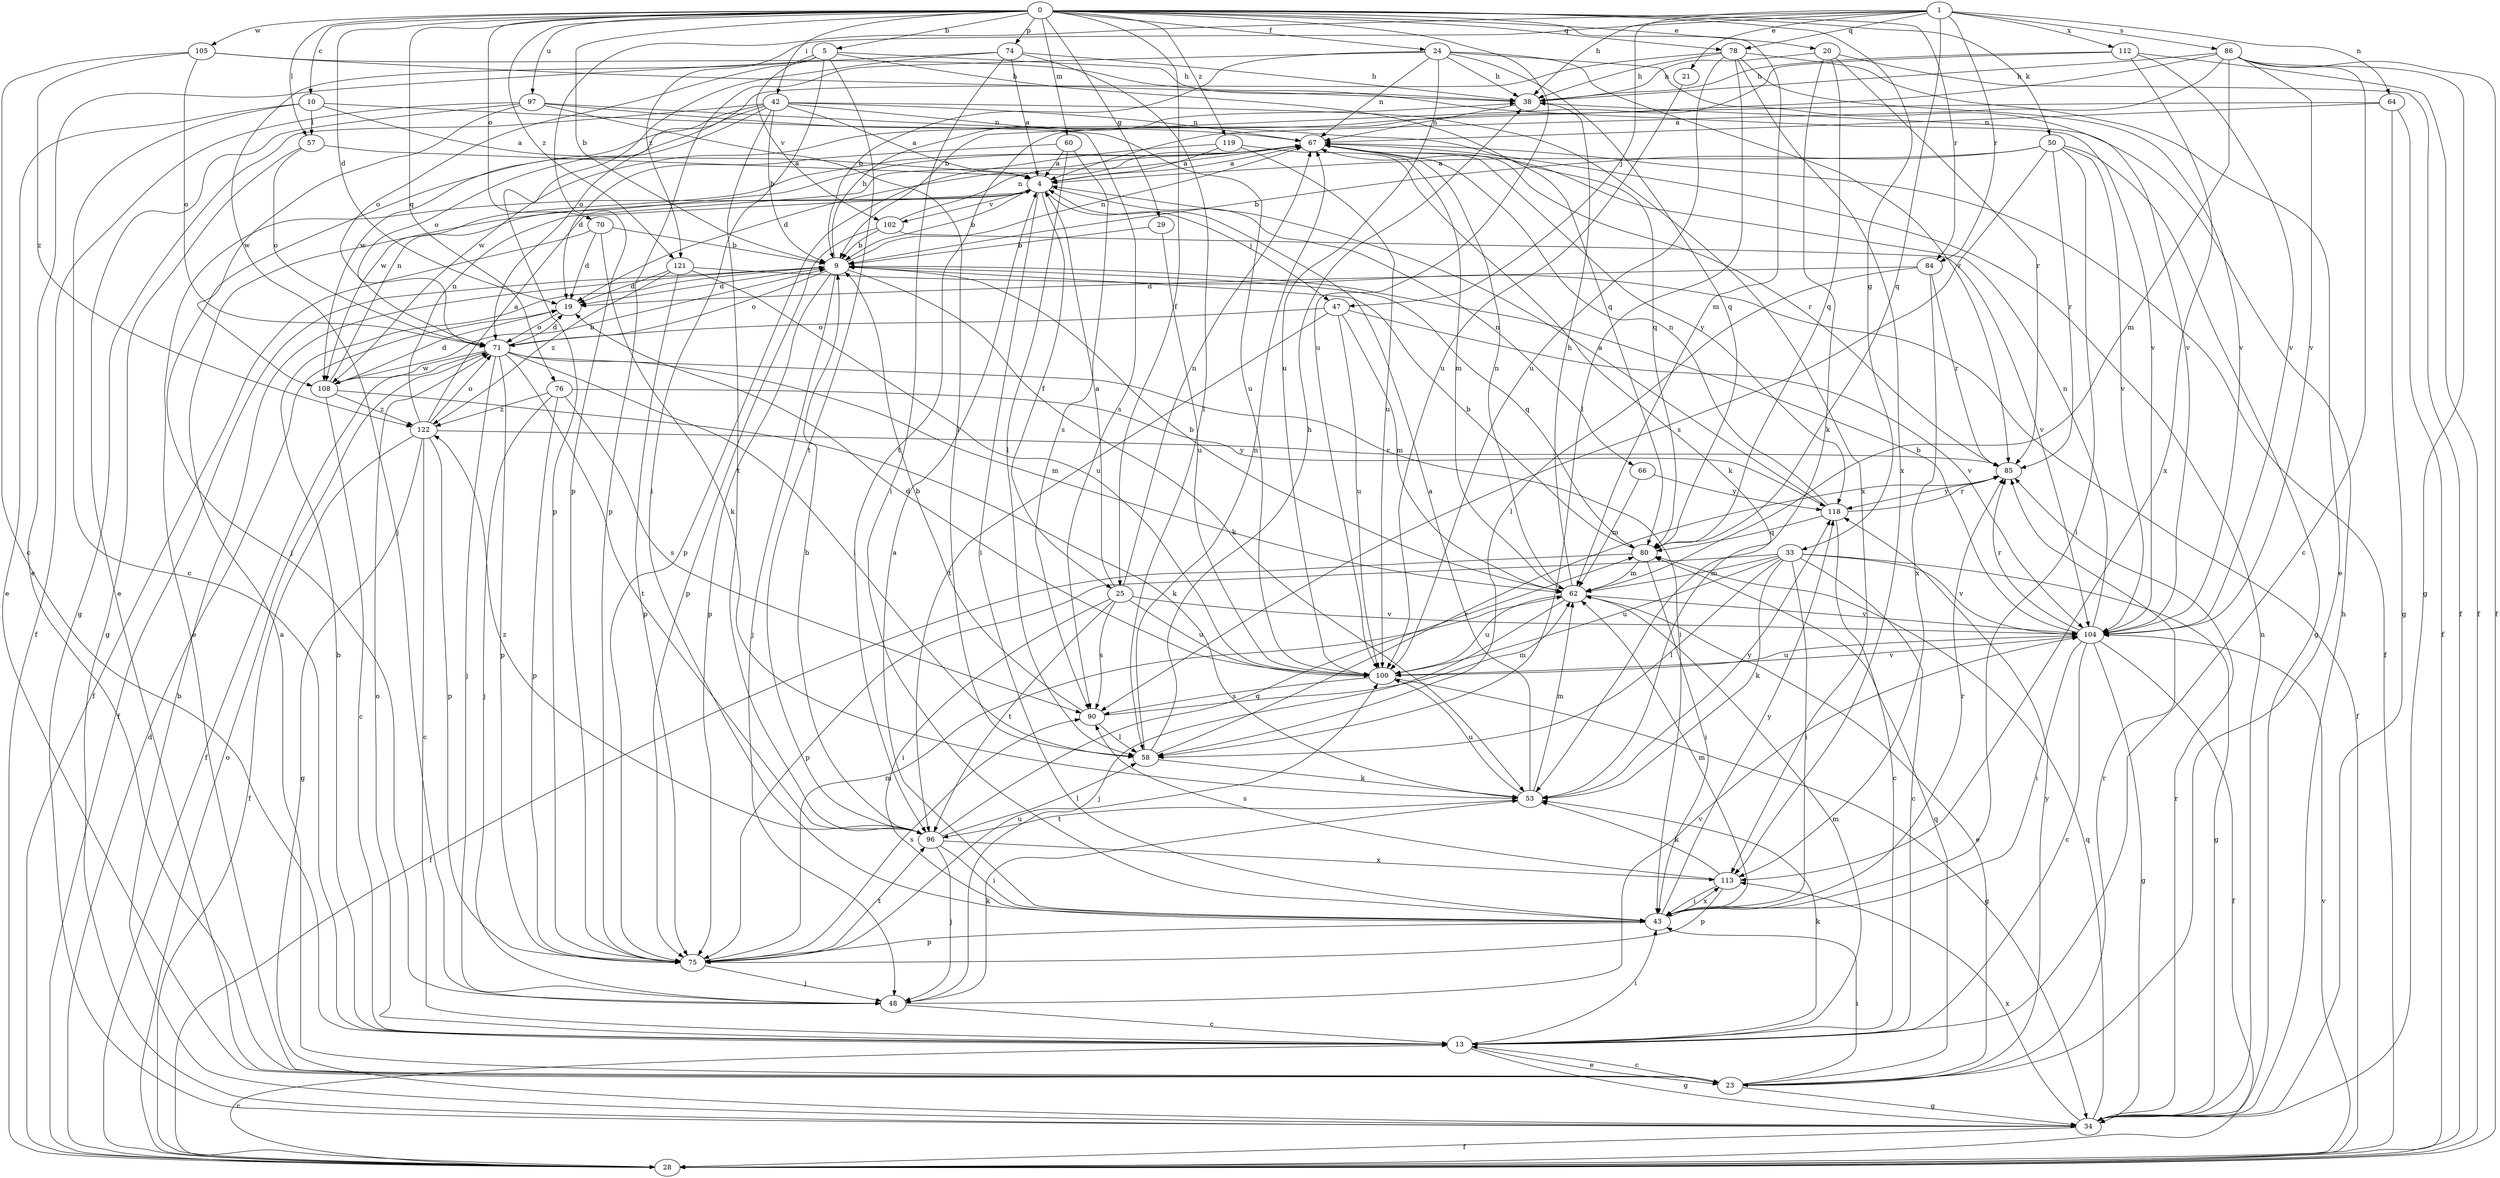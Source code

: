strict digraph  {
0;
1;
4;
5;
9;
10;
13;
19;
20;
21;
23;
24;
25;
28;
29;
33;
34;
38;
42;
43;
47;
48;
50;
53;
57;
58;
60;
62;
64;
66;
67;
70;
71;
74;
75;
76;
78;
80;
84;
85;
86;
90;
96;
97;
100;
102;
104;
105;
108;
112;
113;
118;
119;
121;
122;
0 -> 5  [label=b];
0 -> 9  [label=b];
0 -> 10  [label=c];
0 -> 19  [label=d];
0 -> 20  [label=e];
0 -> 24  [label=f];
0 -> 25  [label=f];
0 -> 29  [label=g];
0 -> 33  [label=g];
0 -> 42  [label=i];
0 -> 50  [label=k];
0 -> 57  [label=l];
0 -> 60  [label=m];
0 -> 62  [label=m];
0 -> 70  [label=o];
0 -> 74  [label=p];
0 -> 76  [label=q];
0 -> 78  [label=q];
0 -> 84  [label=r];
0 -> 97  [label=u];
0 -> 100  [label=u];
0 -> 105  [label=w];
0 -> 119  [label=z];
0 -> 121  [label=z];
1 -> 21  [label=e];
1 -> 38  [label=h];
1 -> 47  [label=j];
1 -> 64  [label=n];
1 -> 75  [label=p];
1 -> 78  [label=q];
1 -> 80  [label=q];
1 -> 84  [label=r];
1 -> 86  [label=s];
1 -> 112  [label=x];
1 -> 121  [label=z];
4 -> 9  [label=b];
4 -> 23  [label=e];
4 -> 25  [label=f];
4 -> 43  [label=i];
4 -> 47  [label=j];
4 -> 66  [label=n];
4 -> 102  [label=v];
5 -> 38  [label=h];
5 -> 43  [label=i];
5 -> 48  [label=j];
5 -> 71  [label=o];
5 -> 80  [label=q];
5 -> 96  [label=t];
5 -> 102  [label=v];
9 -> 19  [label=d];
9 -> 28  [label=f];
9 -> 38  [label=h];
9 -> 48  [label=j];
9 -> 53  [label=k];
9 -> 67  [label=n];
9 -> 71  [label=o];
9 -> 75  [label=p];
9 -> 80  [label=q];
10 -> 4  [label=a];
10 -> 13  [label=c];
10 -> 23  [label=e];
10 -> 57  [label=l];
10 -> 80  [label=q];
13 -> 9  [label=b];
13 -> 23  [label=e];
13 -> 34  [label=g];
13 -> 43  [label=i];
13 -> 53  [label=k];
13 -> 62  [label=m];
13 -> 71  [label=o];
19 -> 71  [label=o];
20 -> 28  [label=f];
20 -> 38  [label=h];
20 -> 53  [label=k];
20 -> 80  [label=q];
20 -> 85  [label=r];
21 -> 100  [label=u];
23 -> 4  [label=a];
23 -> 13  [label=c];
23 -> 34  [label=g];
23 -> 43  [label=i];
23 -> 80  [label=q];
23 -> 85  [label=r];
23 -> 118  [label=y];
24 -> 9  [label=b];
24 -> 38  [label=h];
24 -> 67  [label=n];
24 -> 75  [label=p];
24 -> 80  [label=q];
24 -> 85  [label=r];
24 -> 100  [label=u];
24 -> 104  [label=v];
25 -> 4  [label=a];
25 -> 43  [label=i];
25 -> 67  [label=n];
25 -> 90  [label=s];
25 -> 96  [label=t];
25 -> 100  [label=u];
25 -> 104  [label=v];
28 -> 13  [label=c];
28 -> 19  [label=d];
28 -> 71  [label=o];
28 -> 104  [label=v];
29 -> 9  [label=b];
29 -> 100  [label=u];
33 -> 13  [label=c];
33 -> 34  [label=g];
33 -> 43  [label=i];
33 -> 53  [label=k];
33 -> 58  [label=l];
33 -> 62  [label=m];
33 -> 75  [label=p];
33 -> 100  [label=u];
33 -> 104  [label=v];
34 -> 9  [label=b];
34 -> 28  [label=f];
34 -> 38  [label=h];
34 -> 67  [label=n];
34 -> 80  [label=q];
34 -> 85  [label=r];
34 -> 113  [label=x];
38 -> 67  [label=n];
42 -> 4  [label=a];
42 -> 9  [label=b];
42 -> 34  [label=g];
42 -> 48  [label=j];
42 -> 67  [label=n];
42 -> 71  [label=o];
42 -> 96  [label=t];
42 -> 100  [label=u];
42 -> 108  [label=w];
42 -> 113  [label=x];
43 -> 4  [label=a];
43 -> 62  [label=m];
43 -> 75  [label=p];
43 -> 85  [label=r];
43 -> 113  [label=x];
43 -> 118  [label=y];
47 -> 62  [label=m];
47 -> 71  [label=o];
47 -> 96  [label=t];
47 -> 100  [label=u];
47 -> 104  [label=v];
48 -> 13  [label=c];
48 -> 53  [label=k];
48 -> 104  [label=v];
50 -> 4  [label=a];
50 -> 9  [label=b];
50 -> 34  [label=g];
50 -> 43  [label=i];
50 -> 85  [label=r];
50 -> 90  [label=s];
50 -> 104  [label=v];
53 -> 4  [label=a];
53 -> 62  [label=m];
53 -> 96  [label=t];
53 -> 100  [label=u];
53 -> 118  [label=y];
57 -> 4  [label=a];
57 -> 34  [label=g];
57 -> 71  [label=o];
58 -> 38  [label=h];
58 -> 53  [label=k];
58 -> 67  [label=n];
58 -> 85  [label=r];
60 -> 4  [label=a];
60 -> 19  [label=d];
60 -> 58  [label=l];
60 -> 90  [label=s];
62 -> 9  [label=b];
62 -> 23  [label=e];
62 -> 38  [label=h];
62 -> 48  [label=j];
62 -> 67  [label=n];
62 -> 100  [label=u];
62 -> 104  [label=v];
64 -> 28  [label=f];
64 -> 34  [label=g];
64 -> 67  [label=n];
64 -> 108  [label=w];
66 -> 62  [label=m];
66 -> 118  [label=y];
67 -> 4  [label=a];
67 -> 19  [label=d];
67 -> 28  [label=f];
67 -> 62  [label=m];
67 -> 85  [label=r];
67 -> 108  [label=w];
67 -> 118  [label=y];
70 -> 9  [label=b];
70 -> 19  [label=d];
70 -> 28  [label=f];
70 -> 53  [label=k];
71 -> 19  [label=d];
71 -> 28  [label=f];
71 -> 43  [label=i];
71 -> 48  [label=j];
71 -> 58  [label=l];
71 -> 62  [label=m];
71 -> 75  [label=p];
71 -> 96  [label=t];
71 -> 108  [label=w];
74 -> 4  [label=a];
74 -> 23  [label=e];
74 -> 38  [label=h];
74 -> 43  [label=i];
74 -> 58  [label=l];
74 -> 75  [label=p];
75 -> 48  [label=j];
75 -> 62  [label=m];
75 -> 90  [label=s];
75 -> 96  [label=t];
75 -> 100  [label=u];
76 -> 48  [label=j];
76 -> 75  [label=p];
76 -> 90  [label=s];
76 -> 118  [label=y];
76 -> 122  [label=z];
78 -> 23  [label=e];
78 -> 38  [label=h];
78 -> 58  [label=l];
78 -> 71  [label=o];
78 -> 100  [label=u];
78 -> 104  [label=v];
78 -> 113  [label=x];
80 -> 9  [label=b];
80 -> 28  [label=f];
80 -> 43  [label=i];
80 -> 62  [label=m];
84 -> 19  [label=d];
84 -> 58  [label=l];
84 -> 85  [label=r];
84 -> 113  [label=x];
85 -> 118  [label=y];
86 -> 4  [label=a];
86 -> 13  [label=c];
86 -> 28  [label=f];
86 -> 34  [label=g];
86 -> 38  [label=h];
86 -> 62  [label=m];
86 -> 96  [label=t];
86 -> 104  [label=v];
90 -> 9  [label=b];
90 -> 58  [label=l];
90 -> 62  [label=m];
96 -> 9  [label=b];
96 -> 43  [label=i];
96 -> 48  [label=j];
96 -> 58  [label=l];
96 -> 80  [label=q];
96 -> 113  [label=x];
96 -> 122  [label=z];
97 -> 23  [label=e];
97 -> 28  [label=f];
97 -> 58  [label=l];
97 -> 67  [label=n];
97 -> 90  [label=s];
97 -> 108  [label=w];
100 -> 19  [label=d];
100 -> 34  [label=g];
100 -> 90  [label=s];
100 -> 104  [label=v];
102 -> 9  [label=b];
102 -> 67  [label=n];
102 -> 75  [label=p];
102 -> 104  [label=v];
104 -> 9  [label=b];
104 -> 13  [label=c];
104 -> 28  [label=f];
104 -> 34  [label=g];
104 -> 43  [label=i];
104 -> 67  [label=n];
104 -> 85  [label=r];
104 -> 100  [label=u];
105 -> 13  [label=c];
105 -> 38  [label=h];
105 -> 71  [label=o];
105 -> 104  [label=v];
105 -> 122  [label=z];
108 -> 9  [label=b];
108 -> 13  [label=c];
108 -> 19  [label=d];
108 -> 53  [label=k];
108 -> 67  [label=n];
108 -> 122  [label=z];
112 -> 9  [label=b];
112 -> 28  [label=f];
112 -> 38  [label=h];
112 -> 104  [label=v];
112 -> 113  [label=x];
113 -> 43  [label=i];
113 -> 53  [label=k];
113 -> 75  [label=p];
113 -> 90  [label=s];
118 -> 4  [label=a];
118 -> 13  [label=c];
118 -> 67  [label=n];
118 -> 80  [label=q];
118 -> 85  [label=r];
119 -> 4  [label=a];
119 -> 53  [label=k];
119 -> 75  [label=p];
119 -> 100  [label=u];
121 -> 19  [label=d];
121 -> 28  [label=f];
121 -> 75  [label=p];
121 -> 100  [label=u];
121 -> 122  [label=z];
122 -> 4  [label=a];
122 -> 13  [label=c];
122 -> 28  [label=f];
122 -> 34  [label=g];
122 -> 67  [label=n];
122 -> 71  [label=o];
122 -> 75  [label=p];
122 -> 85  [label=r];
}

